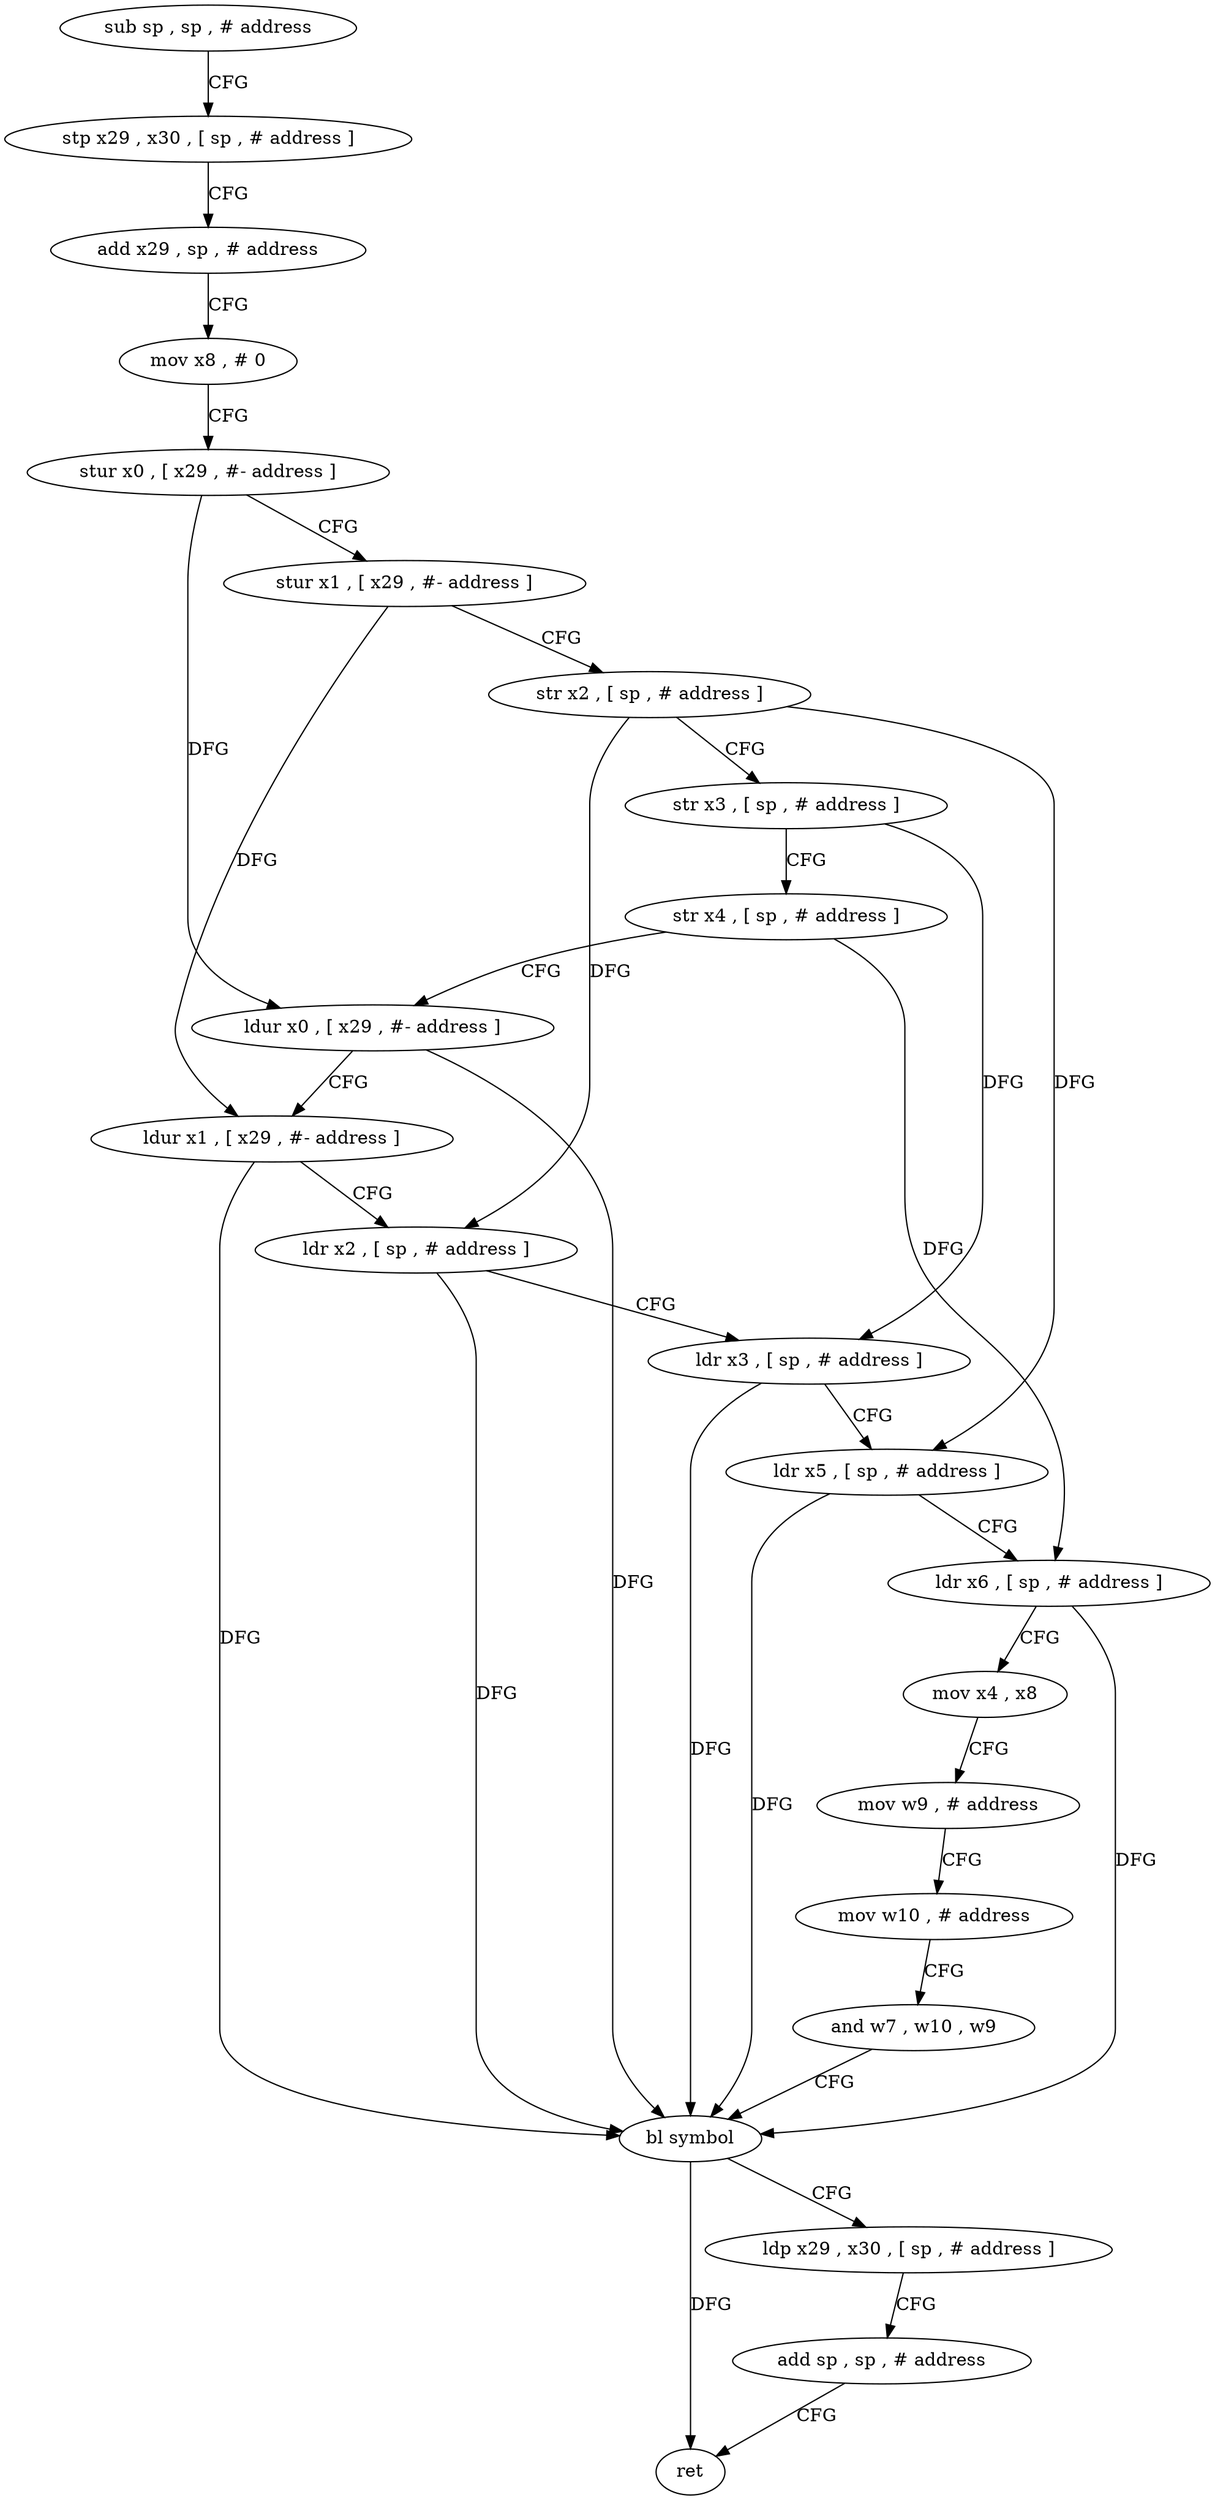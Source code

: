 digraph "func" {
"4233160" [label = "sub sp , sp , # address" ]
"4233164" [label = "stp x29 , x30 , [ sp , # address ]" ]
"4233168" [label = "add x29 , sp , # address" ]
"4233172" [label = "mov x8 , # 0" ]
"4233176" [label = "stur x0 , [ x29 , #- address ]" ]
"4233180" [label = "stur x1 , [ x29 , #- address ]" ]
"4233184" [label = "str x2 , [ sp , # address ]" ]
"4233188" [label = "str x3 , [ sp , # address ]" ]
"4233192" [label = "str x4 , [ sp , # address ]" ]
"4233196" [label = "ldur x0 , [ x29 , #- address ]" ]
"4233200" [label = "ldur x1 , [ x29 , #- address ]" ]
"4233204" [label = "ldr x2 , [ sp , # address ]" ]
"4233208" [label = "ldr x3 , [ sp , # address ]" ]
"4233212" [label = "ldr x5 , [ sp , # address ]" ]
"4233216" [label = "ldr x6 , [ sp , # address ]" ]
"4233220" [label = "mov x4 , x8" ]
"4233224" [label = "mov w9 , # address" ]
"4233228" [label = "mov w10 , # address" ]
"4233232" [label = "and w7 , w10 , w9" ]
"4233236" [label = "bl symbol" ]
"4233240" [label = "ldp x29 , x30 , [ sp , # address ]" ]
"4233244" [label = "add sp , sp , # address" ]
"4233248" [label = "ret" ]
"4233160" -> "4233164" [ label = "CFG" ]
"4233164" -> "4233168" [ label = "CFG" ]
"4233168" -> "4233172" [ label = "CFG" ]
"4233172" -> "4233176" [ label = "CFG" ]
"4233176" -> "4233180" [ label = "CFG" ]
"4233176" -> "4233196" [ label = "DFG" ]
"4233180" -> "4233184" [ label = "CFG" ]
"4233180" -> "4233200" [ label = "DFG" ]
"4233184" -> "4233188" [ label = "CFG" ]
"4233184" -> "4233204" [ label = "DFG" ]
"4233184" -> "4233212" [ label = "DFG" ]
"4233188" -> "4233192" [ label = "CFG" ]
"4233188" -> "4233208" [ label = "DFG" ]
"4233192" -> "4233196" [ label = "CFG" ]
"4233192" -> "4233216" [ label = "DFG" ]
"4233196" -> "4233200" [ label = "CFG" ]
"4233196" -> "4233236" [ label = "DFG" ]
"4233200" -> "4233204" [ label = "CFG" ]
"4233200" -> "4233236" [ label = "DFG" ]
"4233204" -> "4233208" [ label = "CFG" ]
"4233204" -> "4233236" [ label = "DFG" ]
"4233208" -> "4233212" [ label = "CFG" ]
"4233208" -> "4233236" [ label = "DFG" ]
"4233212" -> "4233216" [ label = "CFG" ]
"4233212" -> "4233236" [ label = "DFG" ]
"4233216" -> "4233220" [ label = "CFG" ]
"4233216" -> "4233236" [ label = "DFG" ]
"4233220" -> "4233224" [ label = "CFG" ]
"4233224" -> "4233228" [ label = "CFG" ]
"4233228" -> "4233232" [ label = "CFG" ]
"4233232" -> "4233236" [ label = "CFG" ]
"4233236" -> "4233240" [ label = "CFG" ]
"4233236" -> "4233248" [ label = "DFG" ]
"4233240" -> "4233244" [ label = "CFG" ]
"4233244" -> "4233248" [ label = "CFG" ]
}
